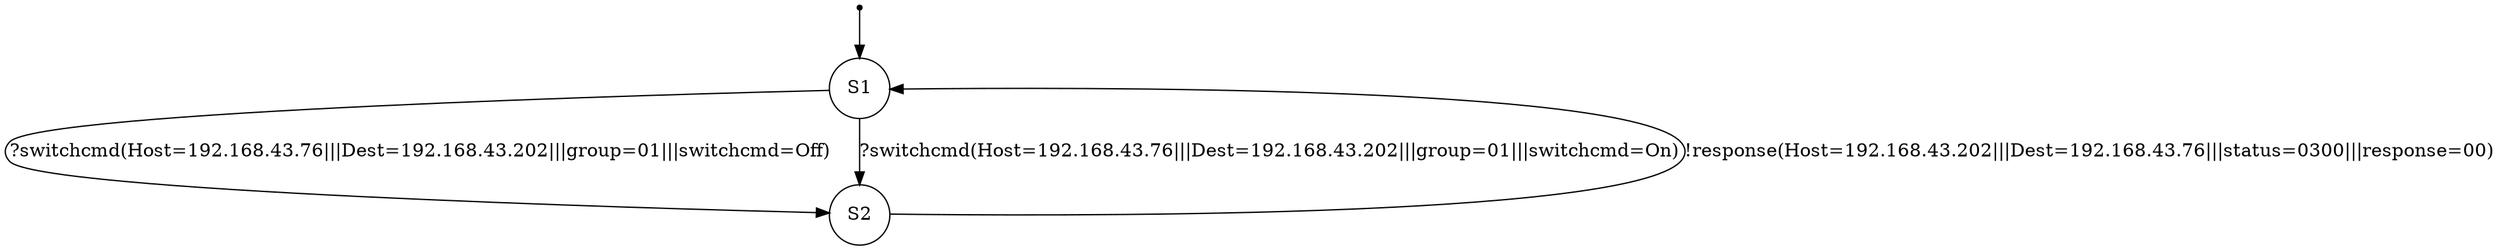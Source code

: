 digraph LTS {
S00[shape=point]
S1[label=S1,shape=circle];
S2[label=S2,shape=circle];
S00 -> S1
S1 -> S2[label ="?switchcmd(Host=192.168.43.76|||Dest=192.168.43.202|||group=01|||switchcmd=Off)"];
S1 -> S2[label ="?switchcmd(Host=192.168.43.76|||Dest=192.168.43.202|||group=01|||switchcmd=On)"];
S2 -> S1[label ="!response(Host=192.168.43.202|||Dest=192.168.43.76|||status=0300|||response=00)"];
}
